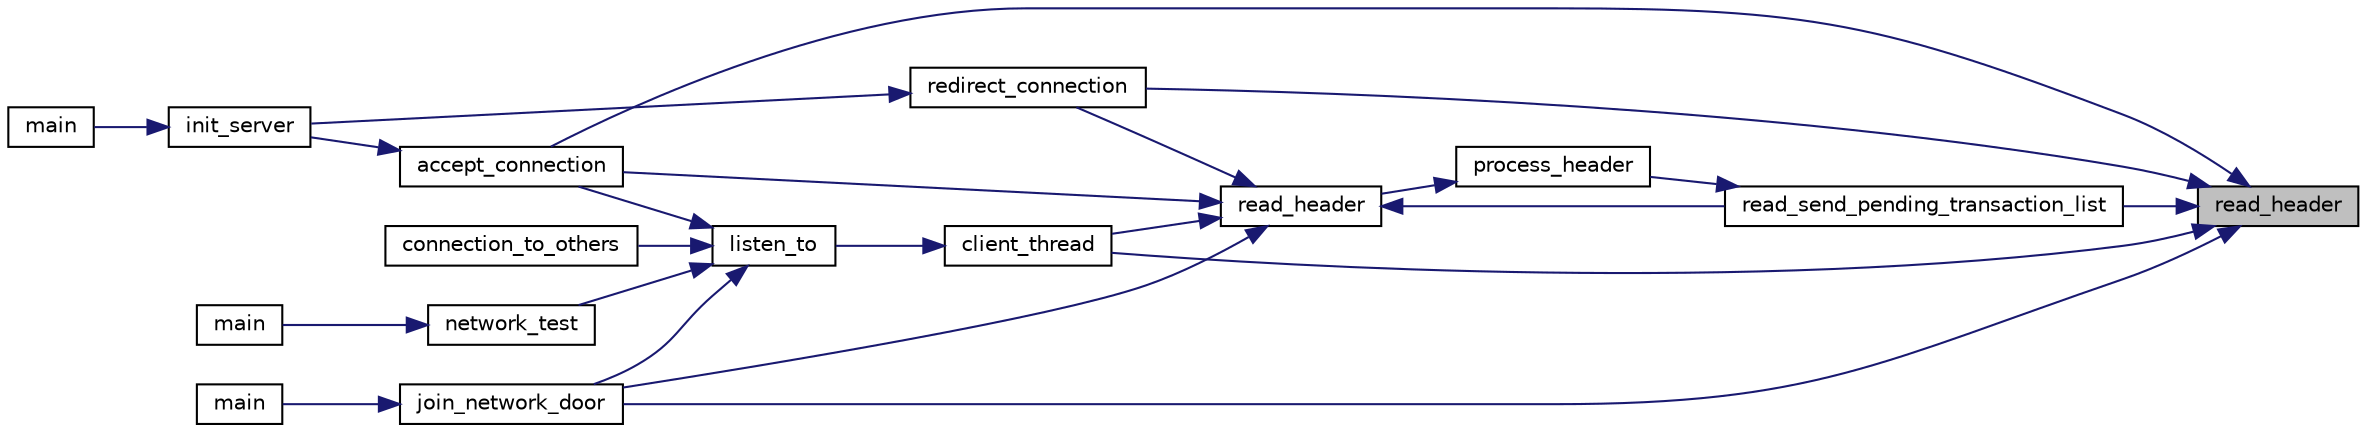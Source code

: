 digraph "read_header"
{
 // LATEX_PDF_SIZE
  edge [fontname="Helvetica",fontsize="10",labelfontname="Helvetica",labelfontsize="10"];
  node [fontname="Helvetica",fontsize="10",shape=record];
  rankdir="RL";
  Node1 [label="read_header",height=0.2,width=0.4,color="black", fillcolor="grey75", style="filled", fontcolor="black",tooltip="Waits a header in 'sockfd', reads it and processes it."];
  Node1 -> Node2 [dir="back",color="midnightblue",fontsize="10",style="solid",fontname="Helvetica"];
  Node2 [label="accept_connection",height=0.2,width=0.4,color="black", fillcolor="white", style="filled",URL="$server_8c.html#a51b8c8c4c2582cc90f8155bd9eaab4c0",tooltip=" "];
  Node2 -> Node3 [dir="back",color="midnightblue",fontsize="10",style="solid",fontname="Helvetica"];
  Node3 [label="init_server",height=0.2,width=0.4,color="black", fillcolor="white", style="filled",URL="$server_8c.html#a10fb306879537348fffef6ae68f70640",tooltip="Launches a server instance, connected to the peer-to-peer network 'hostname'."];
  Node3 -> Node4 [dir="back",color="midnightblue",fontsize="10",style="solid",fontname="Helvetica"];
  Node4 [label="main",height=0.2,width=0.4,color="black", fillcolor="white", style="filled",URL="$serverdoor_8c.html#ae66f6b31b5ad750f1fe042a706a4e3d4",tooltip=" "];
  Node1 -> Node5 [dir="back",color="midnightblue",fontsize="10",style="solid",fontname="Helvetica"];
  Node5 [label="client_thread",height=0.2,width=0.4,color="black", fillcolor="white", style="filled",URL="$core_2network_2client_8c.html#a351b786eb662460f254da2ff204fcfcc",tooltip=" "];
  Node5 -> Node6 [dir="back",color="midnightblue",fontsize="10",style="solid",fontname="Helvetica"];
  Node6 [label="listen_to",height=0.2,width=0.4,color="black", fillcolor="white", style="filled",URL="$core_2network_2client_8c.html#a7be5d0a5ee88cfd1a654fc4813273708",tooltip="Tries to connect to the peer-to-peer network via a node in the Node structure."];
  Node6 -> Node2 [dir="back",color="midnightblue",fontsize="10",style="solid",fontname="Helvetica"];
  Node6 -> Node7 [dir="back",color="midnightblue",fontsize="10",style="solid",fontname="Helvetica"];
  Node7 [label="connection_to_others",height=0.2,width=0.4,color="black", fillcolor="white", style="filled",URL="$atrier_8c.html#ab7126685bb9b5dc07de54dbb8a8ba89d",tooltip=" "];
  Node6 -> Node8 [dir="back",color="midnightblue",fontsize="10",style="solid",fontname="Helvetica"];
  Node8 [label="join_network_door",height=0.2,width=0.4,color="black", fillcolor="white", style="filled",URL="$atrier_8c.html#a4bc5d82e85996fecc53fe3e97c2a7b98",tooltip=" "];
  Node8 -> Node9 [dir="back",color="midnightblue",fontsize="10",style="solid",fontname="Helvetica"];
  Node9 [label="main",height=0.2,width=0.4,color="black", fillcolor="white", style="filled",URL="$client_8c.html#a3c04138a5bfe5d72780bb7e82a18e627",tooltip=" "];
  Node6 -> Node10 [dir="back",color="midnightblue",fontsize="10",style="solid",fontname="Helvetica"];
  Node10 [label="network_test",height=0.2,width=0.4,color="black", fillcolor="white", style="filled",URL="$client__test_8c.html#ade76ed0fdf28b393fbdc89e611688256",tooltip=" "];
  Node10 -> Node11 [dir="back",color="midnightblue",fontsize="10",style="solid",fontname="Helvetica"];
  Node11 [label="main",height=0.2,width=0.4,color="black", fillcolor="white", style="filled",URL="$unit__testing_8c.html#ae66f6b31b5ad750f1fe042a706a4e3d4",tooltip=" "];
  Node1 -> Node8 [dir="back",color="midnightblue",fontsize="10",style="solid",fontname="Helvetica"];
  Node1 -> Node12 [dir="back",color="midnightblue",fontsize="10",style="solid",fontname="Helvetica"];
  Node12 [label="read_send_pending_transaction_list",height=0.2,width=0.4,color="black", fillcolor="white", style="filled",URL="$get__data_8c.html#a510587b3efb5dbf21a2c873ada26881a",tooltip=" "];
  Node12 -> Node13 [dir="back",color="midnightblue",fontsize="10",style="solid",fontname="Helvetica"];
  Node13 [label="process_header",height=0.2,width=0.4,color="black", fillcolor="white", style="filled",URL="$get__data_8c.html#acf73eaf498a41a592973793346c358d7",tooltip=" "];
  Node13 -> Node14 [dir="back",color="midnightblue",fontsize="10",style="solid",fontname="Helvetica"];
  Node14 [label="read_header",height=0.2,width=0.4,color="black", fillcolor="white", style="filled",URL="$get__data_8c.html#a1f63104d8a019196f59d848bacafcaf0",tooltip="Waits a header in 'sockfd', reads it and processes it."];
  Node14 -> Node2 [dir="back",color="midnightblue",fontsize="10",style="solid",fontname="Helvetica"];
  Node14 -> Node5 [dir="back",color="midnightblue",fontsize="10",style="solid",fontname="Helvetica"];
  Node14 -> Node8 [dir="back",color="midnightblue",fontsize="10",style="solid",fontname="Helvetica"];
  Node14 -> Node12 [dir="back",color="midnightblue",fontsize="10",style="solid",fontname="Helvetica"];
  Node14 -> Node15 [dir="back",color="midnightblue",fontsize="10",style="solid",fontname="Helvetica"];
  Node15 [label="redirect_connection",height=0.2,width=0.4,color="black", fillcolor="white", style="filled",URL="$server_8c.html#a84cf9ceb7f864ec15c6a0a51fec348ed",tooltip=" "];
  Node15 -> Node3 [dir="back",color="midnightblue",fontsize="10",style="solid",fontname="Helvetica"];
  Node1 -> Node15 [dir="back",color="midnightblue",fontsize="10",style="solid",fontname="Helvetica"];
}
